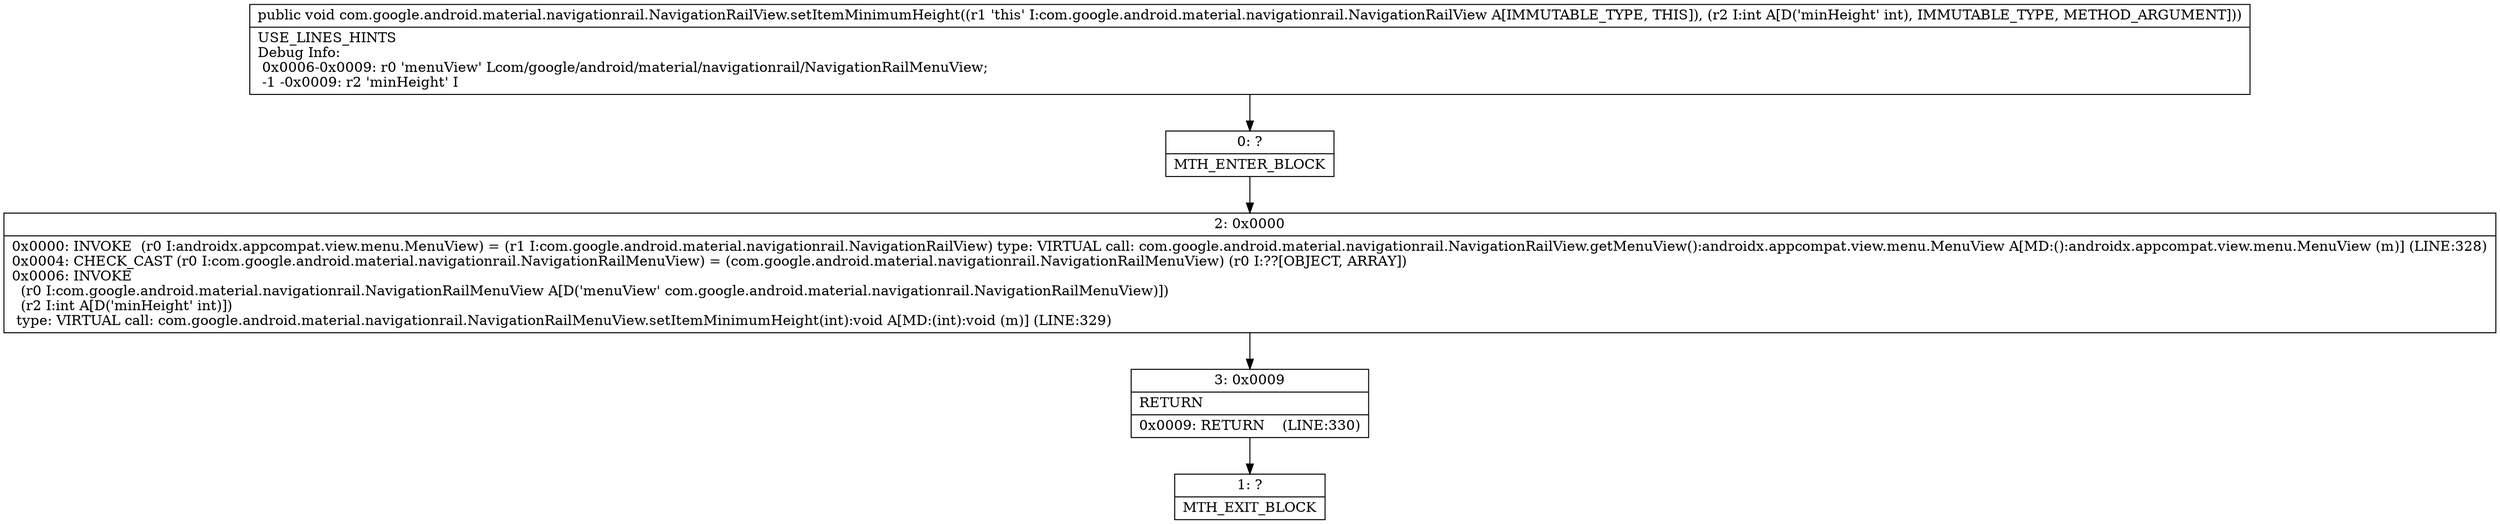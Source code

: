 digraph "CFG forcom.google.android.material.navigationrail.NavigationRailView.setItemMinimumHeight(I)V" {
Node_0 [shape=record,label="{0\:\ ?|MTH_ENTER_BLOCK\l}"];
Node_2 [shape=record,label="{2\:\ 0x0000|0x0000: INVOKE  (r0 I:androidx.appcompat.view.menu.MenuView) = (r1 I:com.google.android.material.navigationrail.NavigationRailView) type: VIRTUAL call: com.google.android.material.navigationrail.NavigationRailView.getMenuView():androidx.appcompat.view.menu.MenuView A[MD:():androidx.appcompat.view.menu.MenuView (m)] (LINE:328)\l0x0004: CHECK_CAST (r0 I:com.google.android.material.navigationrail.NavigationRailMenuView) = (com.google.android.material.navigationrail.NavigationRailMenuView) (r0 I:??[OBJECT, ARRAY]) \l0x0006: INVOKE  \l  (r0 I:com.google.android.material.navigationrail.NavigationRailMenuView A[D('menuView' com.google.android.material.navigationrail.NavigationRailMenuView)])\l  (r2 I:int A[D('minHeight' int)])\l type: VIRTUAL call: com.google.android.material.navigationrail.NavigationRailMenuView.setItemMinimumHeight(int):void A[MD:(int):void (m)] (LINE:329)\l}"];
Node_3 [shape=record,label="{3\:\ 0x0009|RETURN\l|0x0009: RETURN    (LINE:330)\l}"];
Node_1 [shape=record,label="{1\:\ ?|MTH_EXIT_BLOCK\l}"];
MethodNode[shape=record,label="{public void com.google.android.material.navigationrail.NavigationRailView.setItemMinimumHeight((r1 'this' I:com.google.android.material.navigationrail.NavigationRailView A[IMMUTABLE_TYPE, THIS]), (r2 I:int A[D('minHeight' int), IMMUTABLE_TYPE, METHOD_ARGUMENT]))  | USE_LINES_HINTS\lDebug Info:\l  0x0006\-0x0009: r0 'menuView' Lcom\/google\/android\/material\/navigationrail\/NavigationRailMenuView;\l  \-1 \-0x0009: r2 'minHeight' I\l}"];
MethodNode -> Node_0;Node_0 -> Node_2;
Node_2 -> Node_3;
Node_3 -> Node_1;
}

